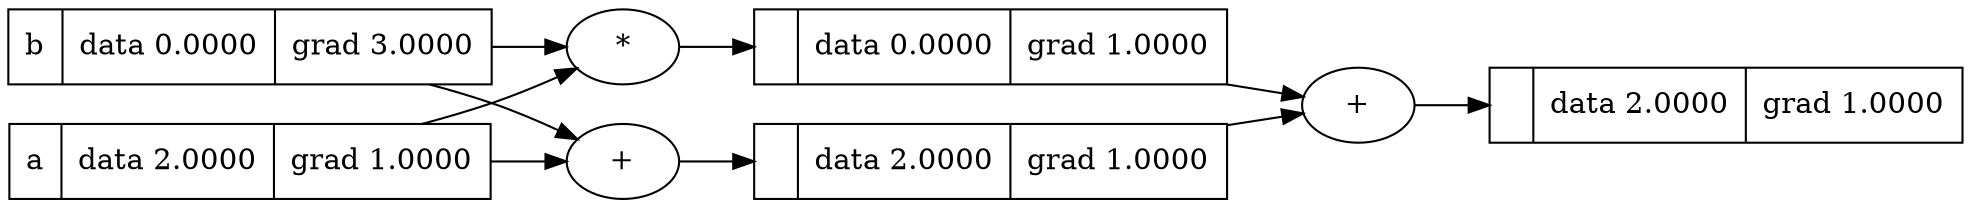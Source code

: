 digraph {
	graph [rankdir=LR]
	4370567360 [label="{ | data 0.0000 | grad 1.0000}" shape=record]
	"4370567360*" [label="*"]
	"4370567360*" -> 4370567360
	4367559952 [label="{ | data 2.0000 | grad 1.0000}" shape=record]
	"4367559952+" [label="+"]
	"4367559952+" -> 4367559952
	4370567552 [label="{ | data 2.0000 | grad 1.0000}" shape=record]
	"4370567552+" [label="+"]
	"4370567552+" -> 4370567552
	4367560096 [label="{b | data 0.0000 | grad 3.0000}" shape=record]
	4367560144 [label="{a | data 2.0000 | grad 1.0000}" shape=record]
	4367560144 -> "4370567360*"
	4367559952 -> "4370567552+"
	4367560096 -> "4367559952+"
	4367560144 -> "4367559952+"
	4367560096 -> "4370567360*"
	4370567360 -> "4370567552+"
}
